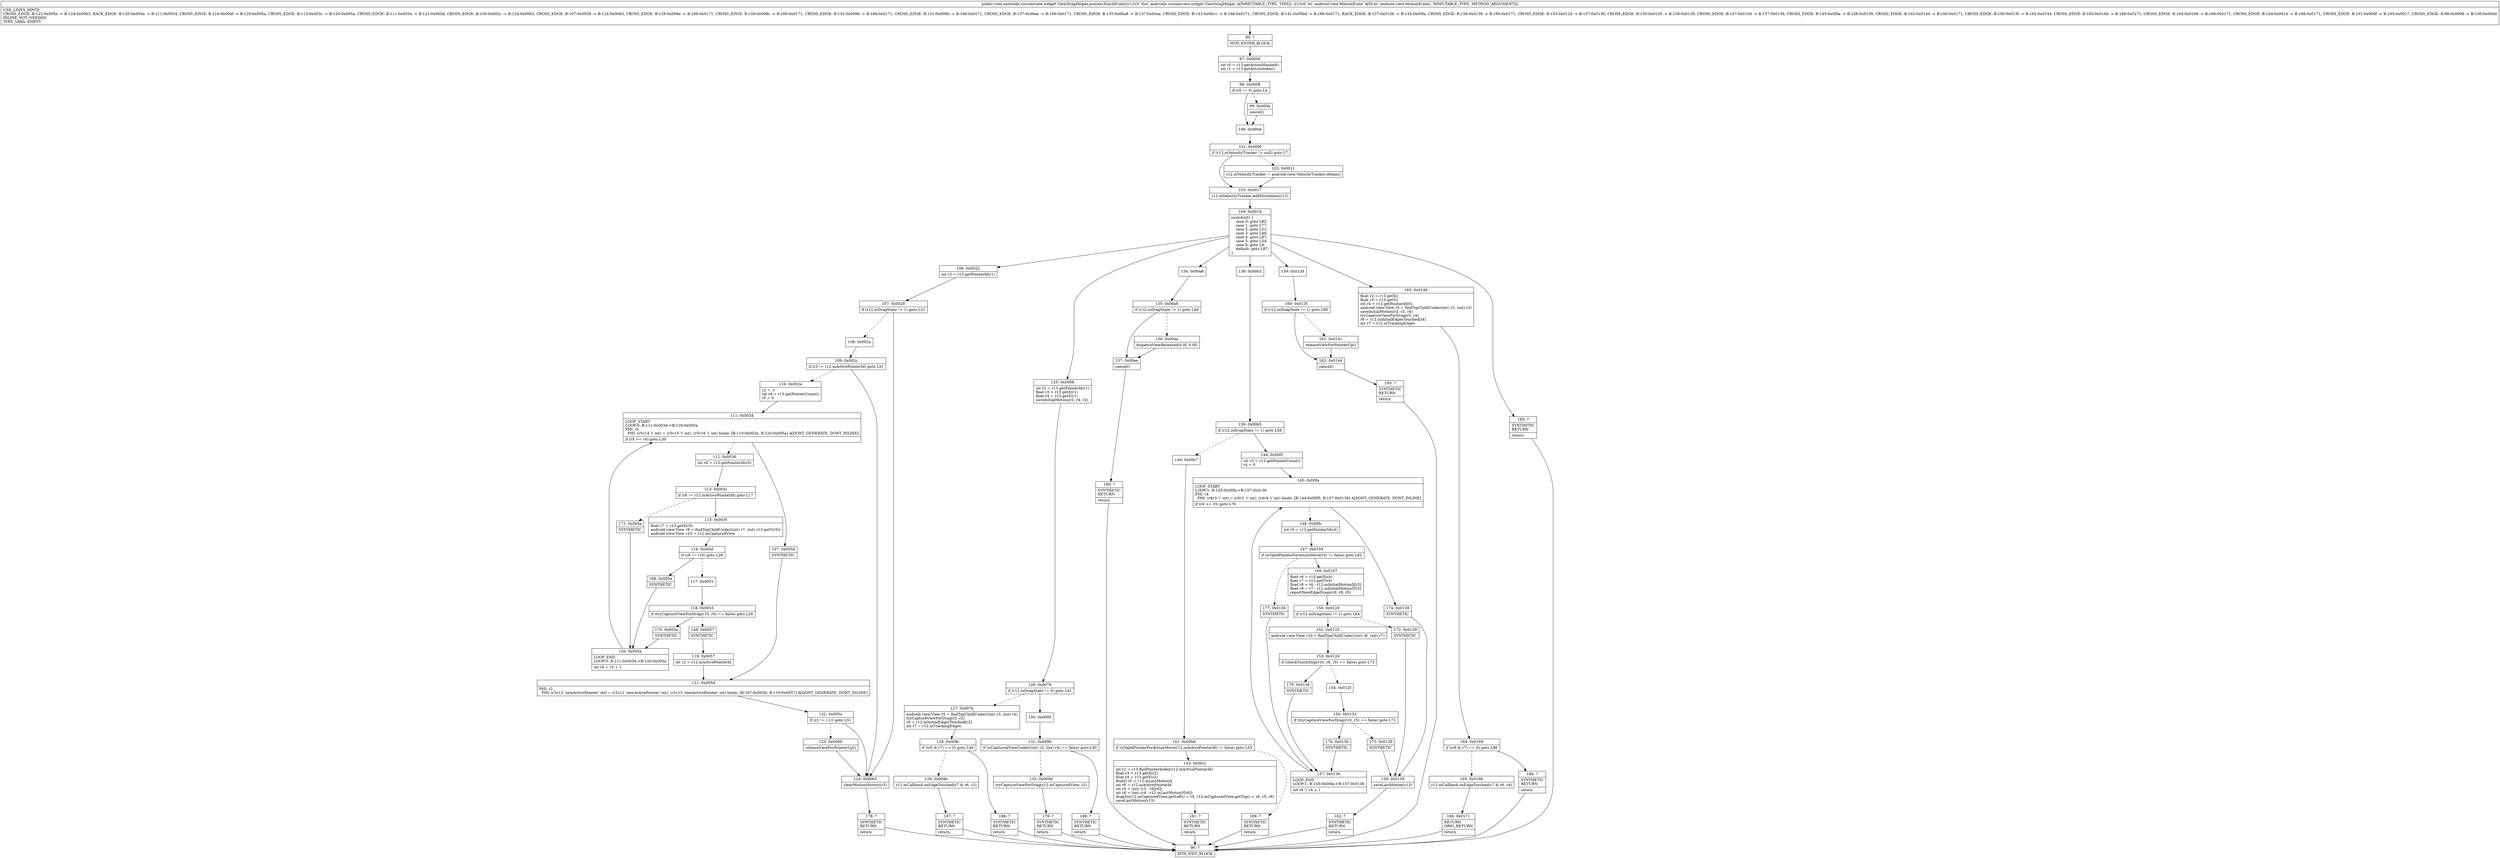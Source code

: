 digraph "CFG forandroidx.customview.widget.ViewDragHelper.processTouchEvent(Landroid\/view\/MotionEvent;)V" {
Node_95 [shape=record,label="{95\:\ ?|MTH_ENTER_BLOCK\l}"];
Node_97 [shape=record,label="{97\:\ 0x0000|int r0 = r13.getActionMasked()\lint r1 = r13.getActionIndex()\l}"];
Node_98 [shape=record,label="{98\:\ 0x0008|if (r0 != 0) goto L4\l}"];
Node_99 [shape=record,label="{99\:\ 0x000a|cancel()\l}"];
Node_100 [shape=record,label="{100\:\ 0x000d}"];
Node_101 [shape=record,label="{101\:\ 0x000f|if (r12.mVelocityTracker != null) goto L7\l}"];
Node_102 [shape=record,label="{102\:\ 0x0011|r12.mVelocityTracker = android.view.VelocityTracker.obtain()\l}"];
Node_103 [shape=record,label="{103\:\ 0x0017|r12.mVelocityTracker.addMovement(r13)\l}"];
Node_104 [shape=record,label="{104\:\ 0x001d|switch(r0) \{\l    case 0: goto L82;\l    case 1: goto L77;\l    case 2: goto L51;\l    case 3: goto L46;\l    case 4: goto L87;\l    case 5: goto L34;\l    case 6: goto L9;\l    default: goto L87;\l\}\l}"];
Node_106 [shape=record,label="{106\:\ 0x0022|int r3 = r13.getPointerId(r1)\l}"];
Node_107 [shape=record,label="{107\:\ 0x0028|if (r12.mDragState != 1) goto L31\l}"];
Node_108 [shape=record,label="{108\:\ 0x002a}"];
Node_109 [shape=record,label="{109\:\ 0x002c|if (r3 != r12.mActivePointerId) goto L31\l}"];
Node_110 [shape=record,label="{110\:\ 0x002e|r2 = \-1\lint r4 = r13.getPointerCount()\lr5 = 0\l}"];
Node_111 [shape=record,label="{111\:\ 0x0034|LOOP_START\lLOOP:0: B:111:0x0034\-\>B:120:0x005a\lPHI: r5 \l  PHI: (r5v14 'i' int) = (r5v13 'i' int), (r5v16 'i' int) binds: [B:110:0x002e, B:120:0x005a] A[DONT_GENERATE, DONT_INLINE]\l|if (r5 \>= r4) goto L30\l}"];
Node_112 [shape=record,label="{112\:\ 0x0036|int r6 = r13.getPointerId(r5)\l}"];
Node_113 [shape=record,label="{113\:\ 0x003c|if (r6 != r12.mActivePointerId) goto L17\l}"];
Node_115 [shape=record,label="{115\:\ 0x003f|float r7 = r13.getX(r5)\landroid.view.View r9 = findTopChildUnder((int) r7, (int) r13.getY(r5))\landroid.view.View r10 = r12.mCapturedView\l}"];
Node_116 [shape=record,label="{116\:\ 0x004f|if (r9 != r10) goto L28\l}"];
Node_117 [shape=record,label="{117\:\ 0x0051}"];
Node_118 [shape=record,label="{118\:\ 0x0055|if (tryCaptureViewForDrag(r10, r6) == false) goto L26\l}"];
Node_168 [shape=record,label="{168\:\ 0x0057|SYNTHETIC\l}"];
Node_119 [shape=record,label="{119\:\ 0x0057|int r2 = r12.mActivePointerId\l}"];
Node_121 [shape=record,label="{121\:\ 0x005d|PHI: r2 \l  PHI: (r2v12 'newActivePointer' int) = (r2v11 'newActivePointer' int), (r2v13 'newActivePointer' int) binds: [B:167:0x005d, B:119:0x0057] A[DONT_GENERATE, DONT_INLINE]\l}"];
Node_122 [shape=record,label="{122\:\ 0x005e|if (r2 != (\-1)) goto L31\l}"];
Node_123 [shape=record,label="{123\:\ 0x0060|releaseViewForPointerUp()\l}"];
Node_170 [shape=record,label="{170\:\ 0x005a|SYNTHETIC\l}"];
Node_120 [shape=record,label="{120\:\ 0x005a|LOOP_END\lLOOP:0: B:111:0x0034\-\>B:120:0x005a\l|int r5 = r5 + 1\l}"];
Node_169 [shape=record,label="{169\:\ 0x005a|SYNTHETIC\l}"];
Node_171 [shape=record,label="{171\:\ 0x005a|SYNTHETIC\l}"];
Node_167 [shape=record,label="{167\:\ 0x005d|SYNTHETIC\l}"];
Node_124 [shape=record,label="{124\:\ 0x0063|clearMotionHistory(r3)\l}"];
Node_178 [shape=record,label="{178\:\ ?|SYNTHETIC\lRETURN\l|return\l}"];
Node_96 [shape=record,label="{96\:\ ?|MTH_EXIT_BLOCK\l}"];
Node_125 [shape=record,label="{125\:\ 0x0068|int r2 = r13.getPointerId(r1)\lfloat r3 = r13.getX(r1)\lfloat r4 = r13.getY(r1)\lsaveInitialMotion(r3, r4, r2)\l}"];
Node_126 [shape=record,label="{126\:\ 0x0079|if (r12.mDragState != 0) goto L41\l}"];
Node_127 [shape=record,label="{127\:\ 0x007b|android.view.View r5 = findTopChildUnder((int) r3, (int) r4)\ltryCaptureViewForDrag(r5, r2)\lr6 = r12.mInitialEdgesTouched[r2]\lint r7 = r12.mTrackingEdges\l}"];
Node_128 [shape=record,label="{128\:\ 0x008c|if ((r6 & r7) == 0) goto L40\l}"];
Node_129 [shape=record,label="{129\:\ 0x008e|r12.mCallback.onEdgeTouched(r7 & r6, r2)\l}"];
Node_187 [shape=record,label="{187\:\ ?|SYNTHETIC\lRETURN\l|return\l}"];
Node_186 [shape=record,label="{186\:\ ?|SYNTHETIC\lRETURN\l|return\l}"];
Node_130 [shape=record,label="{130\:\ 0x0095}"];
Node_131 [shape=record,label="{131\:\ 0x009b|if (isCapturedViewUnder((int) r3, (int) r4) == false) goto L45\l}"];
Node_132 [shape=record,label="{132\:\ 0x009d|tryCaptureViewForDrag(r12.mCapturedView, r2)\l}"];
Node_179 [shape=record,label="{179\:\ ?|SYNTHETIC\lRETURN\l|return\l}"];
Node_188 [shape=record,label="{188\:\ ?|SYNTHETIC\lRETURN\l|return\l}"];
Node_134 [shape=record,label="{134\:\ 0x00a6}"];
Node_135 [shape=record,label="{135\:\ 0x00a8|if (r12.mDragState != 1) goto L49\l}"];
Node_136 [shape=record,label="{136\:\ 0x00aa|dispatchViewReleased(0.0f, 0.0f)\l}"];
Node_137 [shape=record,label="{137\:\ 0x00ae|cancel()\l}"];
Node_180 [shape=record,label="{180\:\ ?|SYNTHETIC\lRETURN\l|return\l}"];
Node_138 [shape=record,label="{138\:\ 0x00b3}"];
Node_139 [shape=record,label="{139\:\ 0x00b5|if (r12.mDragState != 1) goto L58\l}"];
Node_140 [shape=record,label="{140\:\ 0x00b7}"];
Node_141 [shape=record,label="{141\:\ 0x00bd|if (isValidPointerForActionMove(r12.mActivePointerId) != false) goto L55\l}"];
Node_143 [shape=record,label="{143\:\ 0x00c1|int r2 = r13.findPointerIndex(r12.mActivePointerId)\lfloat r3 = r13.getX(r2)\lfloat r4 = r13.getY(r2)\lfloat[] r5 = r12.mLastMotionX\lint r6 = r12.mActivePointerId\lint r5 = (int) (r3 \- r5[r6])\lint r6 = (int) (r4 \- r12.mLastMotionY[r6])\ldragTo(r12.mCapturedView.getLeft() + r5, r12.mCapturedView.getTop() + r6, r5, r6)\lsaveLastMotion(r13)\l}"];
Node_181 [shape=record,label="{181\:\ ?|SYNTHETIC\lRETURN\l|return\l}"];
Node_189 [shape=record,label="{189\:\ ?|SYNTHETIC\lRETURN\l|return\l}"];
Node_144 [shape=record,label="{144\:\ 0x00f5|int r3 = r13.getPointerCount()\lr4 = 0\l}"];
Node_145 [shape=record,label="{145\:\ 0x00fa|LOOP_START\lLOOP:1: B:145:0x00fa\-\>B:157:0x0136\lPHI: r4 \l  PHI: (r4v3 'i' int) = (r4v2 'i' int), (r4v4 'i' int) binds: [B:144:0x00f5, B:157:0x0136] A[DONT_GENERATE, DONT_INLINE]\l|if (r4 \>= r3) goto L76\l}"];
Node_146 [shape=record,label="{146\:\ 0x00fc|int r5 = r13.getPointerId(r4)\l}"];
Node_147 [shape=record,label="{147\:\ 0x0104|if (isValidPointerForActionMove(r5) != false) goto L62\l}"];
Node_149 [shape=record,label="{149\:\ 0x0107|float r6 = r13.getX(r4)\lfloat r7 = r13.getY(r4)\lfloat r8 = r6 \- r12.mInitialMotionX[r5]\lfloat r9 = r7 \- r12.mInitialMotionY[r5]\lreportNewEdgeDrags(r8, r9, r5)\l}"];
Node_150 [shape=record,label="{150\:\ 0x0120|if (r12.mDragState != 1) goto L64\l}"];
Node_152 [shape=record,label="{152\:\ 0x0123|android.view.View r10 = findTopChildUnder((int) r6, (int) r7)\l}"];
Node_153 [shape=record,label="{153\:\ 0x012d|if (checkTouchSlop(r10, r8, r9) == false) goto L73\l}"];
Node_154 [shape=record,label="{154\:\ 0x012f}"];
Node_155 [shape=record,label="{155\:\ 0x0133|if (tryCaptureViewForDrag(r10, r5) == false) goto L71\l}"];
Node_173 [shape=record,label="{173\:\ 0x0139|SYNTHETIC\l}"];
Node_158 [shape=record,label="{158\:\ 0x0139|saveLastMotion(r13)\l}"];
Node_182 [shape=record,label="{182\:\ ?|SYNTHETIC\lRETURN\l|return\l}"];
Node_176 [shape=record,label="{176\:\ 0x0136|SYNTHETIC\l}"];
Node_157 [shape=record,label="{157\:\ 0x0136|LOOP_END\lLOOP:1: B:145:0x00fa\-\>B:157:0x0136\l|int r4 = r4 + 1\l}"];
Node_175 [shape=record,label="{175\:\ 0x0136|SYNTHETIC\l}"];
Node_172 [shape=record,label="{172\:\ 0x0139|SYNTHETIC\l}"];
Node_177 [shape=record,label="{177\:\ 0x0136|SYNTHETIC\l}"];
Node_174 [shape=record,label="{174\:\ 0x0139|SYNTHETIC\l}"];
Node_159 [shape=record,label="{159\:\ 0x013d}"];
Node_160 [shape=record,label="{160\:\ 0x013f|if (r12.mDragState != 1) goto L80\l}"];
Node_161 [shape=record,label="{161\:\ 0x0141|releaseViewForPointerUp()\l}"];
Node_162 [shape=record,label="{162\:\ 0x0144|cancel()\l}"];
Node_183 [shape=record,label="{183\:\ ?|SYNTHETIC\lRETURN\l|return\l}"];
Node_163 [shape=record,label="{163\:\ 0x0148|float r2 = r13.getX()\lfloat r3 = r13.getY()\lint r4 = r13.getPointerId(0)\landroid.view.View r5 = findTopChildUnder((int) r2, (int) r3)\lsaveInitialMotion(r2, r3, r4)\ltryCaptureViewForDrag(r5, r4)\lr6 = r12.mInitialEdgesTouched[r4]\lint r7 = r12.mTrackingEdges\l}"];
Node_164 [shape=record,label="{164\:\ 0x0169|if ((r6 & r7) == 0) goto L86\l}"];
Node_165 [shape=record,label="{165\:\ 0x016b|r12.mCallback.onEdgeTouched(r7 & r6, r4)\l}"];
Node_166 [shape=record,label="{166\:\ 0x0171|RETURN\lORIG_RETURN\l|return\l}"];
Node_184 [shape=record,label="{184\:\ ?|SYNTHETIC\lRETURN\l|return\l}"];
Node_185 [shape=record,label="{185\:\ ?|SYNTHETIC\lRETURN\l|return\l}"];
MethodNode[shape=record,label="{public void androidx.customview.widget.ViewDragHelper.processTouchEvent((r12v0 'this' androidx.customview.widget.ViewDragHelper A[IMMUTABLE_TYPE, THIS]), (r13v0 'ev' android.view.MotionEvent A[D('ev' android.view.MotionEvent), IMMUTABLE_TYPE, METHOD_ARGUMENT]))  | USE_LINES_HINTS\lCROSS_EDGE: B:122:0x005e \-\> B:124:0x0063, BACK_EDGE: B:120:0x005a \-\> B:111:0x0034, CROSS_EDGE: B:116:0x004f \-\> B:120:0x005a, CROSS_EDGE: B:113:0x003c \-\> B:120:0x005a, CROSS_EDGE: B:111:0x0034 \-\> B:121:0x005d, CROSS_EDGE: B:109:0x002c \-\> B:124:0x0063, CROSS_EDGE: B:107:0x0028 \-\> B:124:0x0063, CROSS_EDGE: B:129:0x008e \-\> B:166:0x0171, CROSS_EDGE: B:128:0x008c \-\> B:166:0x0171, CROSS_EDGE: B:132:0x009d \-\> B:166:0x0171, CROSS_EDGE: B:131:0x009b \-\> B:166:0x0171, CROSS_EDGE: B:137:0x00ae \-\> B:166:0x0171, CROSS_EDGE: B:135:0x00a8 \-\> B:137:0x00ae, CROSS_EDGE: B:143:0x00c1 \-\> B:166:0x0171, CROSS_EDGE: B:141:0x00bd \-\> B:166:0x0171, BACK_EDGE: B:157:0x0136 \-\> B:145:0x00fa, CROSS_EDGE: B:158:0x0139 \-\> B:166:0x0171, CROSS_EDGE: B:153:0x012d \-\> B:157:0x0136, CROSS_EDGE: B:150:0x0120 \-\> B:158:0x0139, CROSS_EDGE: B:147:0x0104 \-\> B:157:0x0136, CROSS_EDGE: B:145:0x00fa \-\> B:158:0x0139, CROSS_EDGE: B:162:0x0144 \-\> B:166:0x0171, CROSS_EDGE: B:160:0x013f \-\> B:162:0x0144, CROSS_EDGE: B:165:0x016b \-\> B:166:0x0171, CROSS_EDGE: B:164:0x0169 \-\> B:166:0x0171, CROSS_EDGE: B:104:0x001d \-\> B:166:0x0171, CROSS_EDGE: B:101:0x000f \-\> B:103:0x0017, CROSS_EDGE: B:98:0x0008 \-\> B:100:0x000d\lINLINE_NOT_NEEDED\lTYPE_VARS: EMPTY\l}"];
MethodNode -> Node_95;Node_95 -> Node_97;
Node_97 -> Node_98;
Node_98 -> Node_99[style=dashed];
Node_98 -> Node_100;
Node_99 -> Node_100;
Node_100 -> Node_101;
Node_101 -> Node_102[style=dashed];
Node_101 -> Node_103;
Node_102 -> Node_103;
Node_103 -> Node_104;
Node_104 -> Node_106;
Node_104 -> Node_125;
Node_104 -> Node_134;
Node_104 -> Node_138;
Node_104 -> Node_159;
Node_104 -> Node_163;
Node_104 -> Node_185;
Node_106 -> Node_107;
Node_107 -> Node_108[style=dashed];
Node_107 -> Node_124;
Node_108 -> Node_109;
Node_109 -> Node_110[style=dashed];
Node_109 -> Node_124;
Node_110 -> Node_111;
Node_111 -> Node_112[style=dashed];
Node_111 -> Node_167;
Node_112 -> Node_113;
Node_113 -> Node_115;
Node_113 -> Node_171[style=dashed];
Node_115 -> Node_116;
Node_116 -> Node_117[style=dashed];
Node_116 -> Node_169;
Node_117 -> Node_118;
Node_118 -> Node_168[style=dashed];
Node_118 -> Node_170;
Node_168 -> Node_119;
Node_119 -> Node_121;
Node_121 -> Node_122;
Node_122 -> Node_123[style=dashed];
Node_122 -> Node_124;
Node_123 -> Node_124;
Node_170 -> Node_120;
Node_120 -> Node_111;
Node_169 -> Node_120;
Node_171 -> Node_120;
Node_167 -> Node_121;
Node_124 -> Node_178;
Node_178 -> Node_96;
Node_125 -> Node_126;
Node_126 -> Node_127[style=dashed];
Node_126 -> Node_130;
Node_127 -> Node_128;
Node_128 -> Node_129[style=dashed];
Node_128 -> Node_186;
Node_129 -> Node_187;
Node_187 -> Node_96;
Node_186 -> Node_96;
Node_130 -> Node_131;
Node_131 -> Node_132[style=dashed];
Node_131 -> Node_188;
Node_132 -> Node_179;
Node_179 -> Node_96;
Node_188 -> Node_96;
Node_134 -> Node_135;
Node_135 -> Node_136[style=dashed];
Node_135 -> Node_137;
Node_136 -> Node_137;
Node_137 -> Node_180;
Node_180 -> Node_96;
Node_138 -> Node_139;
Node_139 -> Node_140[style=dashed];
Node_139 -> Node_144;
Node_140 -> Node_141;
Node_141 -> Node_143;
Node_141 -> Node_189[style=dashed];
Node_143 -> Node_181;
Node_181 -> Node_96;
Node_189 -> Node_96;
Node_144 -> Node_145;
Node_145 -> Node_146[style=dashed];
Node_145 -> Node_174;
Node_146 -> Node_147;
Node_147 -> Node_149;
Node_147 -> Node_177[style=dashed];
Node_149 -> Node_150;
Node_150 -> Node_152;
Node_150 -> Node_172[style=dashed];
Node_152 -> Node_153;
Node_153 -> Node_154[style=dashed];
Node_153 -> Node_175;
Node_154 -> Node_155;
Node_155 -> Node_173[style=dashed];
Node_155 -> Node_176;
Node_173 -> Node_158;
Node_158 -> Node_182;
Node_182 -> Node_96;
Node_176 -> Node_157;
Node_157 -> Node_145;
Node_175 -> Node_157;
Node_172 -> Node_158;
Node_177 -> Node_157;
Node_174 -> Node_158;
Node_159 -> Node_160;
Node_160 -> Node_161[style=dashed];
Node_160 -> Node_162;
Node_161 -> Node_162;
Node_162 -> Node_183;
Node_183 -> Node_96;
Node_163 -> Node_164;
Node_164 -> Node_165[style=dashed];
Node_164 -> Node_184;
Node_165 -> Node_166;
Node_166 -> Node_96;
Node_184 -> Node_96;
Node_185 -> Node_96;
}

